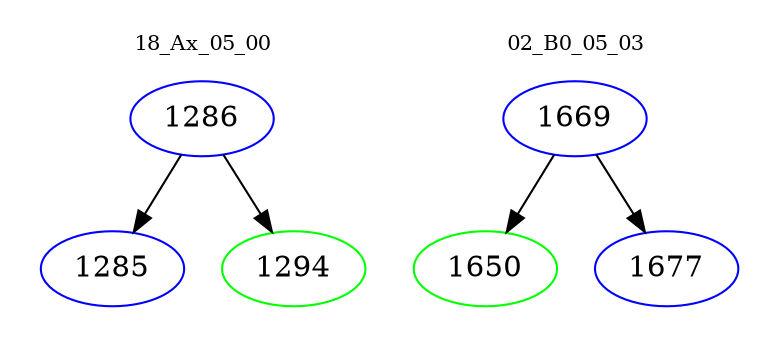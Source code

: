 digraph{
subgraph cluster_0 {
color = white
label = "18_Ax_05_00";
fontsize=10;
T0_1286 [label="1286", color="blue"]
T0_1286 -> T0_1285 [color="black"]
T0_1285 [label="1285", color="blue"]
T0_1286 -> T0_1294 [color="black"]
T0_1294 [label="1294", color="green"]
}
subgraph cluster_1 {
color = white
label = "02_B0_05_03";
fontsize=10;
T1_1669 [label="1669", color="blue"]
T1_1669 -> T1_1650 [color="black"]
T1_1650 [label="1650", color="green"]
T1_1669 -> T1_1677 [color="black"]
T1_1677 [label="1677", color="blue"]
}
}
